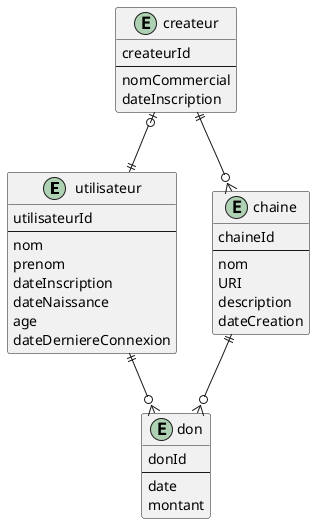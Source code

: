 @startuml ERD_Logique

entity utilisateur {
    utilisateurId
    --
    nom
    prenom
    dateInscription
    dateNaissance
    age
    dateDerniereConnexion
}

entity createur {
    createurId
    --
    nomCommercial
    dateInscription
}

entity chaine {
    chaineId
    --
    nom
    URI
    description
    dateCreation
}

entity don {
    donId
    --
    date
    montant
}

utilisateur ||--o{ don
chaine ||--o{ don
createur ||--o{ chaine
createur |o--|| utilisateur

@enduml